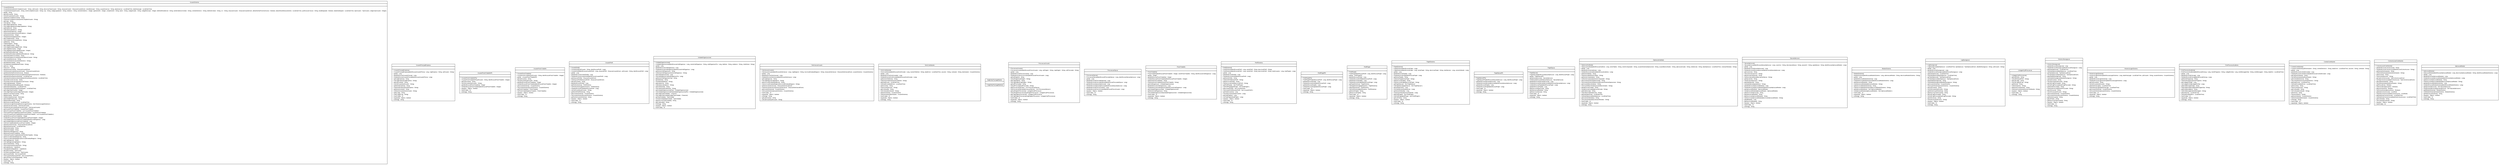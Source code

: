 #!/usr/local/bin/dot
#
# Class diagram 
# Generated by UMLGraph version R5_6 (http://www.umlgraph.org/)
#

digraph G {
	edge [fontname="arial",fontsize=10,labelfontname="arial",labelfontsize=10];
	node [fontname="arial",fontsize=10,shape=plaintext];
	nodesep=0.25;
	ranksep=0.5;
	// br.gov.to.sefaz.seg.persistence.entity.UsuarioSistema
	c7363 [label=<<table title="br.gov.to.sefaz.seg.persistence.entity.UsuarioSistema" border="0" cellborder="1" cellspacing="0" cellpadding="2" port="p" href="./UsuarioSistema.html">
		<tr><td><table border="0" cellspacing="0" cellpadding="1">
<tr><td align="center" balign="center"> UsuarioSistema </td></tr>
		</table></td></tr>
		<tr><td><table border="0" cellspacing="0" cellpadding="1">
<tr><td align="left" balign="left">  </td></tr>
		</table></td></tr>
		<tr><td><table border="0" cellspacing="0" cellpadding="1">
<tr><td align="left" balign="left"> + UsuarioSistema() </td></tr>
<tr><td align="left" balign="left"> + UsuarioSistema(nomeCompletoUsuario : String, cpfUsuario : String, descricaoTipoUsuario : String, situacaoUsuario : SituacaoUsuarioEnum, nomeMunicipio : String, usuarioInsercao : String, dataInsercao : LocalDateTime, dataHoraLogin : LocalDateTime) </td></tr>
<tr><td align="left" balign="left"> + UsuarioSistema(cpfUsuario : String, nomeCompletoUsuario : String, cep : String, codigoLogradouro : String, endereco : String, numeroEndereco : Integer, apartamento : Integer, complemento : String, bairro : String, codigoEstado : String, codigoMunicipio : Integer, telefoneResidencial : String, outroEnderecoContato : String, correioEletronico : String, telefoneCelular : String, crc : String, situacaoUsuario : SituacaoUsuarioEnum, alterarSenhaProximoAcesso : Boolean, dataUltimaAlteracaoSenha : LocalDateTime, justificacaoCriacao : String, estaBloqueado : Boolean, dataDesbloqueio : LocalDateTime, tipoUsuario : TipoUsuario, codigoTipoUsuario : Integer) </td></tr>
<tr><td align="left" balign="left"> + getId() : String </td></tr>
<tr><td align="left" balign="left"> + getCpfUsuario() : String </td></tr>
<tr><td align="left" balign="left"> + setCpfUsuario(cpfUsuario : String) </td></tr>
<tr><td align="left" balign="left"> + getNomeCompletoUsuario() : String </td></tr>
<tr><td align="left" balign="left"> + setNomeCompletoUsuario(nomeCompletoUsuario : String) </td></tr>
<tr><td align="left" balign="left"> + getCep() : String </td></tr>
<tr><td align="left" balign="left"> + setCep(cep : String) </td></tr>
<tr><td align="left" balign="left"> + getCodigoLogradouro() : String </td></tr>
<tr><td align="left" balign="left"> + setCodigoLogradouro(codigoLogradouro : String) </td></tr>
<tr><td align="left" balign="left"> + getEndereco() : String </td></tr>
<tr><td align="left" balign="left"> + setEndereco(endereco : String) </td></tr>
<tr><td align="left" balign="left"> + getNumeroEndereco() : Integer </td></tr>
<tr><td align="left" balign="left"> + setNumeroEndereco(numeroEndereco : Integer) </td></tr>
<tr><td align="left" balign="left"> + getApartamento() : Integer </td></tr>
<tr><td align="left" balign="left"> + setApartamento(apartamento : Integer) </td></tr>
<tr><td align="left" balign="left"> + getComplemento() : String </td></tr>
<tr><td align="left" balign="left"> + setComplemento(complemento : String) </td></tr>
<tr><td align="left" balign="left"> + getBairro() : String </td></tr>
<tr><td align="left" balign="left"> + setBairro(bairro : String) </td></tr>
<tr><td align="left" balign="left"> + getCodigoEstado() : String </td></tr>
<tr><td align="left" balign="left"> + setCodigoEstado(codigoEstado : String) </td></tr>
<tr><td align="left" balign="left"> + getCodigoMunicipio() : Integer </td></tr>
<tr><td align="left" balign="left"> + setCodigoMunicipio(codigoMunicipio : Integer) </td></tr>
<tr><td align="left" balign="left"> + getTelefoneResidencial() : String </td></tr>
<tr><td align="left" balign="left"> + setTelefoneResidencial(telefoneResidencial : String) </td></tr>
<tr><td align="left" balign="left"> + getOutroEnderecoContato() : String </td></tr>
<tr><td align="left" balign="left"> + setOutroEnderecoContato(outroEnderecoContato : String) </td></tr>
<tr><td align="left" balign="left"> + getCorreioEletronico() : String </td></tr>
<tr><td align="left" balign="left"> + setCorreioEletronico(correioEletronico : String) </td></tr>
<tr><td align="left" balign="left"> + getTelefoneCelular() : String </td></tr>
<tr><td align="left" balign="left"> + setTelefoneCelular(telefoneCelular : String) </td></tr>
<tr><td align="left" balign="left"> + getCrc() : String </td></tr>
<tr><td align="left" balign="left"> + setCrc(crc : String) </td></tr>
<tr><td align="left" balign="left"> + getSituacaoUsuario() : SituacaoUsuarioEnum </td></tr>
<tr><td align="left" balign="left"> + setSituacaoUsuario(situacaoUsuario : SituacaoUsuarioEnum) </td></tr>
<tr><td align="left" balign="left"> + getAlterarSenhaProximoAcesso() : Boolean </td></tr>
<tr><td align="left" balign="left"> + setAlterarSenhaProximoAcesso(alterarSenhaProximoAcesso : Boolean) </td></tr>
<tr><td align="left" balign="left"> + getDataUltimaAlteracaoSenha() : LocalDateTime </td></tr>
<tr><td align="left" balign="left"> + setDataUltimaAlteracaoSenha(dataUltimaAlteracaoSenha : LocalDateTime) </td></tr>
<tr><td align="left" balign="left"> + getJustificacaoCriacao() : String </td></tr>
<tr><td align="left" balign="left"> + setJustificacaoCriacao(justificacaoCriacao : String) </td></tr>
<tr><td align="left" balign="left"> + getEstaBloqueado() : Boolean </td></tr>
<tr><td align="left" balign="left"> + setEstaBloqueado(estaBloqueado : Boolean) </td></tr>
<tr><td align="left" balign="left"> + getDataDesbloqueio() : LocalDateTime </td></tr>
<tr><td align="left" balign="left"> + setDataDesbloqueio(dataDesbloqueio : LocalDateTime) </td></tr>
<tr><td align="left" balign="left"> + getCodigoTipoUsuario() : Integer </td></tr>
<tr><td align="left" balign="left"> + setCodigoTipoUsuario(codigoTipoUsuario : Integer) </td></tr>
<tr><td align="left" balign="left"> + getDescricaoTipoUsuario() : String </td></tr>
<tr><td align="left" balign="left"> + getMunicipio() : Municipio </td></tr>
<tr><td align="left" balign="left"> + setMunicipio(municipio : Municipio) </td></tr>
<tr><td align="left" balign="left"> + getUnidadeFederacao() : String </td></tr>
<tr><td align="left" balign="left"> + getNomeMunicipio() : String </td></tr>
<tr><td align="left" balign="left"> + getHistoricoLoginSistema() : LocalDateTime </td></tr>
<tr><td align="left" balign="left"> + setHistoricoLoginSistema(historicoLoginSistema : Set&lt;HistoricoLoginSistema&gt;) </td></tr>
<tr><td align="left" balign="left"> + getSolicitacaoUsuario() : SolicitacaoUsuario </td></tr>
<tr><td align="left" balign="left"> + setSolicitacaoUsuario(solicitacaoUsuario : SolicitacaoUsuario) </td></tr>
<tr><td align="left" balign="left"> + getUsuarioPostoTrabalho() : UsuarioPostoTrabalho </td></tr>
<tr><td align="left" balign="left"> + getListUsuarioPostoTrabalho() : List&lt;UsuarioPostoTrabalho&gt; </td></tr>
<tr><td align="left" balign="left"> + setUsuarioPostoTrabalho(usuarioPostoTrabalho : UsuarioPostoTrabalho) </td></tr>
<tr><td align="left" balign="left"> + setListUsuarioPostoTrabalho(listUsuarioPostoTrabalho : List&lt;UsuarioPostoTrabalho&gt;) </td></tr>
<tr><td align="left" balign="left"> + getIdentificacaoPostoTrabalho() : Integer </td></tr>
<tr><td align="left" balign="left"> + setIdentificacaoPostoTrabalho(identificacaoPostoTrabalho : Integer) </td></tr>
<tr><td align="left" balign="left"> + setUnidadeOrganizacionalPostoTrabalho(identificUnidOrganizac : Long) </td></tr>
<tr><td align="left" balign="left"> + getUnidadeOrganizacionalPostoTrabalho() : Long </td></tr>
<tr><td align="left" balign="left"> + setPostoTrabalho(identificacaoPostoTrabalho : Integer) </td></tr>
<tr><td align="left" balign="left"> + getStatusSolicitacao() : SituacaoSolicitacaoEnum </td></tr>
<tr><td align="left" balign="left"> + getDataSolicitacao() : LocalDateTime </td></tr>
<tr><td align="left" balign="left"> + getNomeEstado() : String </td></tr>
<tr><td align="left" balign="left"> + getNomeCidade() : String </td></tr>
<tr><td align="left" balign="left"> + getNomeUnidOrganizac() : String </td></tr>
<tr><td align="left" balign="left"> + getNomePostoDeTrabalho() : String </td></tr>
<tr><td align="left" balign="left"> + setNomePostoDeTrabalho(nomePostoDeTrabalho : String) </td></tr>
<tr><td align="left" balign="left"> + getInscricaoEstadualNegocio() : String </td></tr>
<tr><td align="left" balign="left"> + setInscricaoEstadualNegocio(inscricaoEstadualNegocio : String) </td></tr>
<tr><td align="left" balign="left"> + getCnpjNegocio() : String </td></tr>
<tr><td align="left" balign="left"> + setCnpjNegocio(cnpjNegocio : String) </td></tr>
<tr><td align="left" balign="left"> + getUsuarioPerfis() : String </td></tr>
<tr><td align="left" balign="left"> + setUsuarioPerfis(usuarioPerfis : String) </td></tr>
<tr><td align="left" balign="left"> + getLogradouro() : Logradouro </td></tr>
<tr><td align="left" balign="left"> + setLogradouro(logradouro : Logradouro) </td></tr>
<tr><td align="left" balign="left"> + getTipoUsuario() : TipoUsuario </td></tr>
<tr><td align="left" balign="left"> + setTipoUsuario(tipoUsuario : TipoUsuario) </td></tr>
<tr><td align="left" balign="left"> + getUsuarioPerfil() : Set&lt;UsuarioPerfil&gt; </td></tr>
<tr><td align="left" balign="left"> + setUsuarioPerfil(usuarioPerfil : Set&lt;UsuarioPerfil&gt;) </td></tr>
<tr><td align="left" balign="left"> + getListPerfisCommaSeparated() : String </td></tr>
<tr><td align="left" balign="left"> + equals(o : Object) : boolean </td></tr>
<tr><td align="left" balign="left"> + hashCode() : int </td></tr>
<tr><td align="left" balign="left"> + toString() : String </td></tr>
		</table></td></tr>
		</table>>, URL="./UsuarioSistema.html", fontname="arial", fontcolor="black", fontsize=10.0];
	// br.gov.to.sefaz.seg.persistence.entity.UsuarioPrincipalEmpresa
	c7364 [label=<<table title="br.gov.to.sefaz.seg.persistence.entity.UsuarioPrincipalEmpresa" border="0" cellborder="1" cellspacing="0" cellpadding="2" port="p" href="./UsuarioPrincipalEmpresa.html">
		<tr><td><table border="0" cellspacing="0" cellpadding="1">
<tr><td align="center" balign="center"> UsuarioPrincipalEmpresa </td></tr>
		</table></td></tr>
		<tr><td><table border="0" cellspacing="0" cellpadding="1">
<tr><td align="left" balign="left">  </td></tr>
		</table></td></tr>
		<tr><td><table border="0" cellspacing="0" cellpadding="1">
<tr><td align="left" balign="left"> + UsuarioPrincipalEmpresa() </td></tr>
<tr><td align="left" balign="left"> + UsuarioPrincipalEmpresa(identificacaoUsuarioPrincip : Long, cnpjEmpresa : String, cpfUsuario : String) </td></tr>
<tr><td align="left" balign="left"> + getId() : Long </td></tr>
<tr><td align="left" balign="left"> + getIdentificacaoUsuarioPrincip() : Long </td></tr>
<tr><td align="left" balign="left"> + setIdentificacaoUsuarioPrincip(identificacaoUsuarioPrincip : Long) </td></tr>
<tr><td align="left" balign="left"> + getCnpjEmpresa() : String </td></tr>
<tr><td align="left" balign="left"> + setCnpjEmpresa(cnpjEmpresa : String) </td></tr>
<tr><td align="left" balign="left"> + getCpfUsuario() : String </td></tr>
<tr><td align="left" balign="left"> + setCpfUsuario(cpfUsuario : String) </td></tr>
<tr><td align="left" balign="left"> + getNomeEmpresa() : String </td></tr>
<tr><td align="left" balign="left"> + setNomeEmpresa(nomeEmpresa : String) </td></tr>
<tr><td align="left" balign="left"> + getNomeUsuario() : String </td></tr>
<tr><td align="left" balign="left"> + setNomeUsuario(nomeUsuario : String) </td></tr>
<tr><td align="left" balign="left"> + getECnpj() : String </td></tr>
<tr><td align="left" balign="left"> + setECnpj(eCnpj : String) </td></tr>
<tr><td align="left" balign="left"> + hashCode() : int </td></tr>
<tr><td align="left" balign="left"> + equals(obj : Object) : boolean </td></tr>
<tr><td align="left" balign="left"> + toString() : String </td></tr>
		</table></td></tr>
		</table>>, URL="./UsuarioPrincipalEmpresa.html", fontname="arial", fontcolor="black", fontsize=10.0];
	// br.gov.to.sefaz.seg.persistence.entity.UsuarioPostoTrabalhoPK
	c7365 [label=<<table title="br.gov.to.sefaz.seg.persistence.entity.UsuarioPostoTrabalhoPK" border="0" cellborder="1" cellspacing="0" cellpadding="2" port="p" href="./UsuarioPostoTrabalhoPK.html">
		<tr><td><table border="0" cellspacing="0" cellpadding="1">
<tr><td align="center" balign="center"> UsuarioPostoTrabalhoPK </td></tr>
		</table></td></tr>
		<tr><td><table border="0" cellspacing="0" cellpadding="1">
<tr><td align="left" balign="left">  </td></tr>
		</table></td></tr>
		<tr><td><table border="0" cellspacing="0" cellpadding="1">
<tr><td align="left" balign="left"> + UsuarioPostoTrabalhoPK() </td></tr>
<tr><td align="left" balign="left"> + UsuarioPostoTrabalhoPK(cpfUsuario : String, identificacaoPostoTrabalho : Integer) </td></tr>
<tr><td align="left" balign="left"> + getCpfUsuario() : String </td></tr>
<tr><td align="left" balign="left"> + setCpfUsuario(cpfUsuario : String) </td></tr>
<tr><td align="left" balign="left"> + getIdentificacaoPostoTrabalho() : Integer </td></tr>
<tr><td align="left" balign="left"> + setIdentificacaoPostoTrabalho(identificacaoPostoTrabalho : Integer) </td></tr>
<tr><td align="left" balign="left"> + equals(o : Object) : boolean </td></tr>
<tr><td align="left" balign="left"> + hashCode() : int </td></tr>
<tr><td align="left" balign="left"> + toString() : String </td></tr>
		</table></td></tr>
		</table>>, URL="./UsuarioPostoTrabalhoPK.html", fontname="arial", fontcolor="black", fontsize=10.0];
	// br.gov.to.sefaz.seg.persistence.entity.UsuarioPostoTrabalho
	c7366 [label=<<table title="br.gov.to.sefaz.seg.persistence.entity.UsuarioPostoTrabalho" border="0" cellborder="1" cellspacing="0" cellpadding="2" port="p" href="./UsuarioPostoTrabalho.html">
		<tr><td><table border="0" cellspacing="0" cellpadding="1">
<tr><td align="center" balign="center"> UsuarioPostoTrabalho </td></tr>
		</table></td></tr>
		<tr><td><table border="0" cellspacing="0" cellpadding="1">
<tr><td align="left" balign="left">  </td></tr>
		</table></td></tr>
		<tr><td><table border="0" cellspacing="0" cellpadding="1">
<tr><td align="left" balign="left"> + UsuarioPostoTrabalho() </td></tr>
<tr><td align="left" balign="left"> + UsuarioPostoTrabalho(cpfUsuario : String, identificacaoPostoTrabalho : Integer) </td></tr>
<tr><td align="left" balign="left"> + getId() : UsuarioPostoTrabalhoPK </td></tr>
<tr><td align="left" balign="left"> + getCpfUsuario() : String </td></tr>
<tr><td align="left" balign="left"> + setCpfUsuario(cpfUsuario : String) </td></tr>
<tr><td align="left" balign="left"> + getIdentificacaoPostoTrabalho() : Integer </td></tr>
<tr><td align="left" balign="left"> + setIdentificacaoPostoTrabalho(identificacaoPostoTrabalho : Integer) </td></tr>
<tr><td align="left" balign="left"> + getUsuarioSistema() : UsuarioSistema </td></tr>
<tr><td align="left" balign="left"> + setUsuarioSistema(usuarioSistema : UsuarioSistema) </td></tr>
<tr><td align="left" balign="left"> + getPostoTrabalho() : PostoTrabalho </td></tr>
<tr><td align="left" balign="left"> + setPostoTrabalho(postoTrabalho : PostoTrabalho) </td></tr>
<tr><td align="left" balign="left"> + equals(o : Object) : boolean </td></tr>
<tr><td align="left" balign="left"> + hashCode() : int </td></tr>
<tr><td align="left" balign="left"> + toString() : String </td></tr>
		</table></td></tr>
		</table>>, URL="./UsuarioPostoTrabalho.html", fontname="arial", fontcolor="black", fontsize=10.0];
	// br.gov.to.sefaz.seg.persistence.entity.UsuarioPerfil
	c7367 [label=<<table title="br.gov.to.sefaz.seg.persistence.entity.UsuarioPerfil" border="0" cellborder="1" cellspacing="0" cellpadding="2" port="p" href="./UsuarioPerfil.html">
		<tr><td><table border="0" cellspacing="0" cellpadding="1">
<tr><td align="center" balign="center"> UsuarioPerfil </td></tr>
		</table></td></tr>
		<tr><td><table border="0" cellspacing="0" cellpadding="1">
<tr><td align="left" balign="left">  </td></tr>
		</table></td></tr>
		<tr><td><table border="0" cellspacing="0" cellpadding="1">
<tr><td align="left" balign="left"> + UsuarioPerfil() </td></tr>
<tr><td align="left" balign="left"> + UsuarioPerfil(cpfUsuario : String, identificacaoPerfil : Long) </td></tr>
<tr><td align="left" balign="left"> + UsuarioPerfil(identificacaoUsuarioPerfil : Long, situacaoPerfil : SituacaoUsuarioEnum, cpfUsuario : String, identificacaoPerfil : Long) </td></tr>
<tr><td align="left" balign="left"> + getId() : Long </td></tr>
<tr><td align="left" balign="left"> + getIdentificacaoUsuarioPerfil() : Long </td></tr>
<tr><td align="left" balign="left"> + setIdentificacaoUsuarioPerfil(identificacaoUsuarioPerfil : Long) </td></tr>
<tr><td align="left" balign="left"> + getSituacaoPerfil() : SituacaoUsuarioEnum </td></tr>
<tr><td align="left" balign="left"> + setSituacaoPerfil(situacaoPerfil : SituacaoUsuarioEnum) </td></tr>
<tr><td align="left" balign="left"> + getCpfUsuario() : String </td></tr>
<tr><td align="left" balign="left"> + getIdentificacaoPerfil() : Long </td></tr>
<tr><td align="left" balign="left"> + getPerfisSistema() : PerfilSistema </td></tr>
<tr><td align="left" balign="left"> + setPerfisSistema(perfisSistema : PerfilSistema) </td></tr>
<tr><td align="left" balign="left"> + setIdentificacaoPerfil(identificacaoPerfil : Long) </td></tr>
<tr><td align="left" balign="left"> + setCpfUsuario(cpfUsuario : String) </td></tr>
<tr><td align="left" balign="left"> + getNomePerfilSistema() : String </td></tr>
<tr><td align="left" balign="left"> + getUsuarioSistema() : UsuarioSistema </td></tr>
<tr><td align="left" balign="left"> + setUsuarioSistema(usuarioSistema : UsuarioSistema) </td></tr>
<tr><td align="left" balign="left"> + getNomeUsuarioSistema() : String </td></tr>
<tr><td align="left" balign="left"> + equals(o : Object) : boolean </td></tr>
<tr><td align="left" balign="left"> + hashCode() : int </td></tr>
<tr><td align="left" balign="left"> + toString() : String </td></tr>
		</table></td></tr>
		</table>>, URL="./UsuarioPerfil.html", fontname="arial", fontcolor="black", fontsize=10.0];
	// br.gov.to.sefaz.seg.persistence.entity.UnidadeOrganizacional
	c7368 [label=<<table title="br.gov.to.sefaz.seg.persistence.entity.UnidadeOrganizacional" border="0" cellborder="1" cellspacing="0" cellpadding="2" port="p" href="./UnidadeOrganizacional.html">
		<tr><td><table border="0" cellspacing="0" cellpadding="1">
<tr><td align="center" balign="center"> UnidadeOrganizacional </td></tr>
		</table></td></tr>
		<tr><td><table border="0" cellspacing="0" cellpadding="1">
<tr><td align="left" balign="left">  </td></tr>
		</table></td></tr>
		<tr><td><table border="0" cellspacing="0" cellpadding="1">
<tr><td align="left" balign="left"> + UnidadeOrganizacional() </td></tr>
<tr><td align="left" balign="left"> + UnidadeOrganizacional(identificacaoUnidOrganizac : Long, nomeUnidOrganizac : String, unidOrganizacPai : Long, telefone : String, endereco : String, chefeGeral : String) </td></tr>
<tr><td align="left" balign="left"> + getId() : Long </td></tr>
<tr><td align="left" balign="left"> + getIdentificacaoUnidOrganizac() : Long </td></tr>
<tr><td align="left" balign="left"> + setIdentificacaoUnidOrganizac(identificacaoUnidOrganizac : Long) </td></tr>
<tr><td align="left" balign="left"> + getNomeUnidOrganizac() : String </td></tr>
<tr><td align="left" balign="left"> + setNomeUnidOrganizac(nomeUnidOrganizac : String) </td></tr>
<tr><td align="left" balign="left"> + getUnidOrganizacPai() : Long </td></tr>
<tr><td align="left" balign="left"> + setUnidOrganizacPai(unidOrganizacPai : Long) </td></tr>
<tr><td align="left" balign="left"> + getNomeUnidOrganizacPai() : String </td></tr>
<tr><td align="left" balign="left"> + getTelefone() : String </td></tr>
<tr><td align="left" balign="left"> + setTelefone(telefone : String) </td></tr>
<tr><td align="left" balign="left"> + getEndereco() : String </td></tr>
<tr><td align="left" balign="left"> + setEndereco(endereco : String) </td></tr>
<tr><td align="left" balign="left"> + getChefeGeral() : String </td></tr>
<tr><td align="left" balign="left"> + setChefeGeral(chefeGeral : String) </td></tr>
<tr><td align="left" balign="left"> + getUnidadeOrganizacionalPai() : UnidadeOrganizacional </td></tr>
<tr><td align="left" balign="left"> + setUnidadeOrganizacionalPai(unidadeOrganizacionalPai : UnidadeOrganizacional) </td></tr>
<tr><td align="left" balign="left"> + getCodigoTipoUnidade() : Character </td></tr>
<tr><td align="left" balign="left"> + setCodigoTipoUnidade(codigoTipoUnidade : Character) </td></tr>
<tr><td align="left" balign="left"> + getTipoUnidade() : TipoUnidade </td></tr>
<tr><td align="left" balign="left"> + setTipoUnidade(tipoUnidade : TipoUnidade) </td></tr>
<tr><td align="left" balign="left"> + getDescricaoTipoUnidade() : String </td></tr>
<tr><td align="left" balign="left"> + getCodeLabel() : String </td></tr>
<tr><td align="left" balign="left"> + toString() : String </td></tr>
<tr><td align="left" balign="left"> + equals(o : Object) : boolean </td></tr>
<tr><td align="left" balign="left"> + hashCode() : int </td></tr>
		</table></td></tr>
		</table>>, URL="./UnidadeOrganizacional.html", fontname="arial", fontcolor="black", fontsize=10.0];
	// br.gov.to.sefaz.seg.persistence.entity.SolicitacaoUsuario
	c7369 [label=<<table title="br.gov.to.sefaz.seg.persistence.entity.SolicitacaoUsuario" border="0" cellborder="1" cellspacing="0" cellpadding="2" port="p" href="./SolicitacaoUsuario.html">
		<tr><td><table border="0" cellspacing="0" cellpadding="1">
<tr><td align="center" balign="center"> SolicitacaoUsuario </td></tr>
		</table></td></tr>
		<tr><td><table border="0" cellspacing="0" cellpadding="1">
<tr><td align="left" balign="left">  </td></tr>
		</table></td></tr>
		<tr><td><table border="0" cellspacing="0" cellpadding="1">
<tr><td align="left" balign="left"> + SolicitacaoUsuario() </td></tr>
<tr><td align="left" balign="left"> + SolicitacaoUsuario(identificacaoSolicitacao : Long, cnpjNegocio : String, inscricaoEstadualNegocio : String, situacaoSolicitacao : SituacaoSolicitacaoEnum, usuarioSistema : UsuarioSistema) </td></tr>
<tr><td align="left" balign="left"> + getId() : Long </td></tr>
<tr><td align="left" balign="left"> + getIdentificacaoSolicitacao() : Long </td></tr>
<tr><td align="left" balign="left"> + setIdentificacaoSolicitacao(identificacaoSolicitacao : Long) </td></tr>
<tr><td align="left" balign="left"> + getCnpjNegocio() : String </td></tr>
<tr><td align="left" balign="left"> + setCnpjNegocio(cnpjNegocio : String) </td></tr>
<tr><td align="left" balign="left"> + getInscricaoEstadualNegocio() : String </td></tr>
<tr><td align="left" balign="left"> + setInscricaoEstadualNegocio(inscricaoEstadualNegocio : String) </td></tr>
<tr><td align="left" balign="left"> + getSituacaoSolicitacao() : SituacaoSolicitacaoEnum </td></tr>
<tr><td align="left" balign="left"> + setSituacaoSolicitacao(situacaoSolicitacao : SituacaoSolicitacaoEnum) </td></tr>
<tr><td align="left" balign="left"> + getUsuarioSistema() : UsuarioSistema </td></tr>
<tr><td align="left" balign="left"> + setUsuarioSistema(usuarioSistema : UsuarioSistema) </td></tr>
<tr><td align="left" balign="left"> + hashCode() : int </td></tr>
<tr><td align="left" balign="left"> + equals(obj : Object) : boolean </td></tr>
<tr><td align="left" balign="left"> + toString() : String </td></tr>
<tr><td align="left" balign="left"> + getCpfUsuario() : String </td></tr>
<tr><td align="left" balign="left"> + setCpfUsuario(cpfUsuario : String) </td></tr>
		</table></td></tr>
		</table>>, URL="./SolicitacaoUsuario.html", fontname="arial", fontcolor="black", fontsize=10.0];
	// br.gov.to.sefaz.seg.persistence.entity.SmsContribuinte
	c7370 [label=<<table title="br.gov.to.sefaz.seg.persistence.entity.SmsContribuinte" border="0" cellborder="1" cellspacing="0" cellpadding="2" port="p" href="./SmsContribuinte.html">
		<tr><td><table border="0" cellspacing="0" cellpadding="1">
<tr><td align="center" balign="center"> SmsContribuinte </td></tr>
		</table></td></tr>
		<tr><td><table border="0" cellspacing="0" cellpadding="1">
<tr><td align="left" balign="left">  </td></tr>
		</table></td></tr>
		<tr><td><table border="0" cellspacing="0" cellpadding="1">
<tr><td align="left" balign="left"> + SmsContribuinte() </td></tr>
<tr><td align="left" balign="left"> + SmsContribuinte(identificacaoSmsEnviado : Long, numeroTelefone : String, dataEnvio : LocalDateTime, assunto : String, conteudo : String, destinatario : UsuarioSistema) </td></tr>
<tr><td align="left" balign="left"> + getId() : Long </td></tr>
<tr><td align="left" balign="left"> + getIdentificacaoSmsEnviado() : Long </td></tr>
<tr><td align="left" balign="left"> + setIdentificacaoSmsEnviado(identificacaoSmsEnviado : Long) </td></tr>
<tr><td align="left" balign="left"> + getNumeroTelefone() : String </td></tr>
<tr><td align="left" balign="left"> + setNumeroTelefone(numeroTelefone : String) </td></tr>
<tr><td align="left" balign="left"> + getDataEnvio() : LocalDateTime </td></tr>
<tr><td align="left" balign="left"> + setDataEnvio(dataEnvio : LocalDateTime) </td></tr>
<tr><td align="left" balign="left"> + getAssunto() : String </td></tr>
<tr><td align="left" balign="left"> + setAssunto(assunto : String) </td></tr>
<tr><td align="left" balign="left"> + getConteudo() : String </td></tr>
<tr><td align="left" balign="left"> + setConteudo(conteudo : String) </td></tr>
<tr><td align="left" balign="left"> + getDestinatario() : UsuarioSistema </td></tr>
<tr><td align="left" balign="left"> + setDestinatario(destinatario : UsuarioSistema) </td></tr>
<tr><td align="left" balign="left"> + hashCode() : int </td></tr>
<tr><td align="left" balign="left"> + equals(obj : Object) : boolean </td></tr>
<tr><td align="left" balign="left"> + toString() : String </td></tr>
		</table></td></tr>
		</table>>, URL="./SmsContribuinte.html", fontname="arial", fontcolor="black", fontsize=10.0];
	// br.gov.to.sefaz.seg.persistence.entity.SegEntityPackageMarker
	c7371 [label=<<table title="br.gov.to.sefaz.seg.persistence.entity.SegEntityPackageMarker" border="0" cellborder="1" cellspacing="0" cellpadding="2" port="p" href="./SegEntityPackageMarker.html">
		<tr><td><table border="0" cellspacing="0" cellpadding="1">
<tr><td align="center" balign="center"> SegEntityPackageMarker </td></tr>
		</table></td></tr>
		<tr><td><table border="0" cellspacing="0" cellpadding="1">
<tr><td align="left" balign="left">  </td></tr>
		</table></td></tr>
		<tr><td><table border="0" cellspacing="0" cellpadding="1">
<tr><td align="left" balign="left"> + SegEntityPackageMarker() </td></tr>
		</table></td></tr>
		</table>>, URL="./SegEntityPackageMarker.html", fontname="arial", fontcolor="black", fontsize=10.0];
	// br.gov.to.sefaz.seg.persistence.entity.ProcuracaoUsuario
	c7372 [label=<<table title="br.gov.to.sefaz.seg.persistence.entity.ProcuracaoUsuario" border="0" cellborder="1" cellspacing="0" cellpadding="2" port="p" href="./ProcuracaoUsuario.html">
		<tr><td><table border="0" cellspacing="0" cellpadding="1">
<tr><td align="center" balign="center"> ProcuracaoUsuario </td></tr>
		</table></td></tr>
		<tr><td><table border="0" cellspacing="0" cellpadding="1">
<tr><td align="left" balign="left">  </td></tr>
		</table></td></tr>
		<tr><td><table border="0" cellspacing="0" cellpadding="1">
<tr><td align="left" balign="left"> + ProcuracaoUsuario() </td></tr>
<tr><td align="left" balign="left"> + ProcuracaoUsuario(identificacaoProcurUsuario : Long, cpfOrigem : String, cnpjOrigem : String, cpfProcurado : String) </td></tr>
<tr><td align="left" balign="left"> + getId() : Long </td></tr>
<tr><td align="left" balign="left"> + getIdentificacaoProcurUsuario() : Long </td></tr>
<tr><td align="left" balign="left"> + setIdentificacaoProcurUsuario(identificacaoProcurUsuario : Long) </td></tr>
<tr><td align="left" balign="left"> + getCpfOrigem() : String </td></tr>
<tr><td align="left" balign="left"> + setCpfOrigem(cpfOrigem : String) </td></tr>
<tr><td align="left" balign="left"> + getCnpjOrigem() : String </td></tr>
<tr><td align="left" balign="left"> + setCnpjOrigem(cnpjOrigem : String) </td></tr>
<tr><td align="left" balign="left"> + getCpfProcurado() : String </td></tr>
<tr><td align="left" balign="left"> + setCpfProcurado(cpfProcurado : String) </td></tr>
<tr><td align="left" balign="left"> + getProcuracaoOpcoes() : List&lt;ProcuracaoOpcao&gt; </td></tr>
<tr><td align="left" balign="left"> + setProcuracaoOpcoes(procuracaoOpcoes : List&lt;ProcuracaoOpcao&gt;) </td></tr>
<tr><td align="left" balign="left"> + getCpfOrigemProcuracao() : ListagemCpfProcuracao </td></tr>
<tr><td align="left" balign="left"> + setCpfOrigemProcuracao(cpfOrigemProcuracao : ListagemCpfProcuracao) </td></tr>
<tr><td align="left" balign="left"> + getCnpjOrigemProcuracao() : ListagemCpfProcuracao </td></tr>
<tr><td align="left" balign="left"> + setCnpjOrigemProcuracao(cnpjOrigemProcuracao : ListagemCpfProcuracao) </td></tr>
<tr><td align="left" balign="left"> + hashCode() : int </td></tr>
<tr><td align="left" balign="left"> + equals(obj : Object) : boolean </td></tr>
<tr><td align="left" balign="left"> + toString() : String </td></tr>
		</table></td></tr>
		</table>>, URL="./ProcuracaoUsuario.html", fontname="arial", fontcolor="black", fontsize=10.0];
	// br.gov.to.sefaz.seg.persistence.entity.ProcuracaoOpcao
	c7373 [label=<<table title="br.gov.to.sefaz.seg.persistence.entity.ProcuracaoOpcao" border="0" cellborder="1" cellspacing="0" cellpadding="2" port="p" href="./ProcuracaoOpcao.html">
		<tr><td><table border="0" cellspacing="0" cellpadding="1">
<tr><td align="center" balign="center"> ProcuracaoOpcao </td></tr>
		</table></td></tr>
		<tr><td><table border="0" cellspacing="0" cellpadding="1">
<tr><td align="left" balign="left">  </td></tr>
		</table></td></tr>
		<tr><td><table border="0" cellspacing="0" cellpadding="1">
<tr><td align="left" balign="left"> + ProcuracaoOpcao() </td></tr>
<tr><td align="left" balign="left"> + ProcuracaoOpcao(identificacaoProcuradoOpcao : Long, identificacaoOpcaoAplicacao : Long) </td></tr>
<tr><td align="left" balign="left"> + getId() : Long </td></tr>
<tr><td align="left" balign="left"> + getIdentificacaoProcuradoOpcao() : Long </td></tr>
<tr><td align="left" balign="left"> + setIdentificacaoProcuradoOpcao(identificacaoProcuradoOpcao : Long) </td></tr>
<tr><td align="left" balign="left"> + getIdentificacaoOpcaoAplicacao() : Long </td></tr>
<tr><td align="left" balign="left"> + setIdentificacaoOpcaoAplicacao(identificacaoOpcaoAplicacao : Long) </td></tr>
<tr><td align="left" balign="left"> + getIdentificacaoProcurUsuario() : Long </td></tr>
<tr><td align="left" balign="left"> + setIdentificacaoProcurUsuario(identificacaoProcurUsuario : Long) </td></tr>
<tr><td align="left" balign="left"> + equals(o : Object) : boolean </td></tr>
<tr><td align="left" balign="left"> + hashCode() : int </td></tr>
<tr><td align="left" balign="left"> + toString() : String </td></tr>
		</table></td></tr>
		</table>>, URL="./ProcuracaoOpcao.html", fontname="arial", fontcolor="black", fontsize=10.0];
	// br.gov.to.sefaz.seg.persistence.entity.PostoTrabalho
	c7374 [label=<<table title="br.gov.to.sefaz.seg.persistence.entity.PostoTrabalho" border="0" cellborder="1" cellspacing="0" cellpadding="2" port="p" href="./PostoTrabalho.html">
		<tr><td><table border="0" cellspacing="0" cellpadding="1">
<tr><td align="center" balign="center"> PostoTrabalho </td></tr>
		</table></td></tr>
		<tr><td><table border="0" cellspacing="0" cellpadding="1">
<tr><td align="left" balign="left">  </td></tr>
		</table></td></tr>
		<tr><td><table border="0" cellspacing="0" cellpadding="1">
<tr><td align="left" balign="left"> + PostoTrabalho() </td></tr>
<tr><td align="left" balign="left"> + PostoTrabalho(identificacaoPostoTrabalho : Integer, nomePostoTrabalho : String, identificacaoUnidOrganizac : Long) </td></tr>
<tr><td align="left" balign="left"> + getId() : Integer </td></tr>
<tr><td align="left" balign="left"> + getIdentificacaoPostoTrabalho() : Integer </td></tr>
<tr><td align="left" balign="left"> + setIdentificacaoPostoTrabalho(identificacaoPostoTrabalho : Integer) </td></tr>
<tr><td align="left" balign="left"> + getNomePostoTrabalho() : String </td></tr>
<tr><td align="left" balign="left"> + setNomePostoTrabalho(nomePostoTrabalho : String) </td></tr>
<tr><td align="left" balign="left"> + getUnidOrganizac() : UnidadeOrganizacional </td></tr>
<tr><td align="left" balign="left"> + getIdentificacaoUnidOrganizac() : Long </td></tr>
<tr><td align="left" balign="left"> + setIdentificacaoUnidOrganizac(identificacaoUnidOrganizac : Long) </td></tr>
<tr><td align="left" balign="left"> + getUnidadeOrganizacional() : UnidadeOrganizacional </td></tr>
<tr><td align="left" balign="left"> + getNomeUnidOrganizac() : String </td></tr>
<tr><td align="left" balign="left"> + setUnidadeOrganizacional(unidadeOrganizacional : UnidadeOrganizacional) </td></tr>
<tr><td align="left" balign="left"> + hashCode() : int </td></tr>
<tr><td align="left" balign="left"> + equals(obj : Object) : boolean </td></tr>
<tr><td align="left" balign="left"> + toString() : String </td></tr>
		</table></td></tr>
		</table>>, URL="./PostoTrabalho.html", fontname="arial", fontcolor="black", fontsize=10.0];
	// br.gov.to.sefaz.seg.persistence.entity.PerfilSistema
	c7375 [label=<<table title="br.gov.to.sefaz.seg.persistence.entity.PerfilSistema" border="0" cellborder="1" cellspacing="0" cellpadding="2" port="p" href="./PerfilSistema.html">
		<tr><td><table border="0" cellspacing="0" cellpadding="1">
<tr><td align="center" balign="center"> PerfilSistema </td></tr>
		</table></td></tr>
		<tr><td><table border="0" cellspacing="0" cellpadding="1">
<tr><td align="left" balign="left">  </td></tr>
		</table></td></tr>
		<tr><td><table border="0" cellspacing="0" cellpadding="1">
<tr><td align="left" balign="left"> + PerfilSistema() </td></tr>
<tr><td align="left" balign="left"> + PerfilSistema(identificacaoPerfil : Long, nomePerfil : String, descricaoPerfil : String) </td></tr>
<tr><td align="left" balign="left"> + PerfilSistema(identificacaoPerfil : Long, nomePerfil : String, descricaoPerfil : String, totalUsuarios : Long, totalPapeis : Long) </td></tr>
<tr><td align="left" balign="left"> + getId() : Long </td></tr>
<tr><td align="left" balign="left"> + getIdentificacaoPerfil() : Long </td></tr>
<tr><td align="left" balign="left"> + setIdentificacaoPerfil(identificacaoPerfil : Long) </td></tr>
<tr><td align="left" balign="left"> + getNomePerfil() : String </td></tr>
<tr><td align="left" balign="left"> + setNomePerfil(nomePerfil : String) </td></tr>
<tr><td align="left" balign="left"> + getDescricaoPerfil() : String </td></tr>
<tr><td align="left" balign="left"> + setDescricaoPerfil(descricaoPerfil : String) </td></tr>
<tr><td align="left" balign="left"> + getPerfilPapel() : Set&lt;PerfilPapel&gt; </td></tr>
<tr><td align="left" balign="left"> + setPerfilPapel(perfilPapel : Set&lt;PerfilPapel&gt;) </td></tr>
<tr><td align="left" balign="left"> + getUsuarioPerfil() : Set&lt;UsuarioPerfil&gt; </td></tr>
<tr><td align="left" balign="left"> + setUsuarioPerfil(usuarioPerfil : Set&lt;UsuarioPerfil&gt;) </td></tr>
<tr><td align="left" balign="left"> + getTotalUsuarios() : Long </td></tr>
<tr><td align="left" balign="left"> + setTotalUsuarios(totalUsuarios : Long) </td></tr>
<tr><td align="left" balign="left"> + getTotalPapeis() : Long </td></tr>
<tr><td align="left" balign="left"> + setTotalPapeis(totalPapeis : Long) </td></tr>
<tr><td align="left" balign="left"> + equals(o : Object) : boolean </td></tr>
<tr><td align="left" balign="left"> + hashCode() : int </td></tr>
<tr><td align="left" balign="left"> + toString() : String </td></tr>
		</table></td></tr>
		</table>>, URL="./PerfilSistema.html", fontname="arial", fontcolor="black", fontsize=10.0];
	// br.gov.to.sefaz.seg.persistence.entity.PerfilPapelPK
	c7376 [label=<<table title="br.gov.to.sefaz.seg.persistence.entity.PerfilPapelPK" border="0" cellborder="1" cellspacing="0" cellpadding="2" port="p" href="./PerfilPapelPK.html">
		<tr><td><table border="0" cellspacing="0" cellpadding="1">
<tr><td align="center" balign="center"> PerfilPapelPK </td></tr>
		</table></td></tr>
		<tr><td><table border="0" cellspacing="0" cellpadding="1">
<tr><td align="left" balign="left">  </td></tr>
		</table></td></tr>
		<tr><td><table border="0" cellspacing="0" cellpadding="1">
<tr><td align="left" balign="left"> + PerfilPapelPK() </td></tr>
<tr><td align="left" balign="left"> + PerfilPapelPK(identificacaoPerfil : Long, identificacaoPapel : Long) </td></tr>
<tr><td align="left" balign="left"> + getIdentificacaoPerfil() : Long </td></tr>
<tr><td align="left" balign="left"> + setIdentificacaoPerfil(identificacaoPerfil : Long) </td></tr>
<tr><td align="left" balign="left"> + getIdentificacaoPapel() : Long </td></tr>
<tr><td align="left" balign="left"> + setIdentificacaoPapel(identificacaoPapel : Long) </td></tr>
<tr><td align="left" balign="left"> + hashCode() : int </td></tr>
<tr><td align="left" balign="left"> + equals(obj : Object) : boolean </td></tr>
<tr><td align="left" balign="left"> + toString() : String </td></tr>
		</table></td></tr>
		</table>>, URL="./PerfilPapelPK.html", fontname="arial", fontcolor="black", fontsize=10.0];
	// br.gov.to.sefaz.seg.persistence.entity.PerfilPapel
	c7377 [label=<<table title="br.gov.to.sefaz.seg.persistence.entity.PerfilPapel" border="0" cellborder="1" cellspacing="0" cellpadding="2" port="p" href="./PerfilPapel.html">
		<tr><td><table border="0" cellspacing="0" cellpadding="1">
<tr><td align="center" balign="center"> PerfilPapel </td></tr>
		</table></td></tr>
		<tr><td><table border="0" cellspacing="0" cellpadding="1">
<tr><td align="left" balign="left">  </td></tr>
		</table></td></tr>
		<tr><td><table border="0" cellspacing="0" cellpadding="1">
<tr><td align="left" balign="left"> + PerfilPapel() </td></tr>
<tr><td align="left" balign="left"> + PerfilPapel(identificacaoPerfil : Long, identificacaoPapel : Long) </td></tr>
<tr><td align="left" balign="left"> + getId() : PerfilPapelPK </td></tr>
<tr><td align="left" balign="left"> + getIdentificacaoPerfil() : Long </td></tr>
<tr><td align="left" balign="left"> + setIdentificacaoPerfil(identificacaoPerfil : Long) </td></tr>
<tr><td align="left" balign="left"> + getIdentificacaoPapel() : Long </td></tr>
<tr><td align="left" balign="left"> + setIdentificacaoPapel(identificacaoPapel : Long) </td></tr>
<tr><td align="left" balign="left"> + getPapelSistema() : PapelSistema </td></tr>
<tr><td align="left" balign="left"> + setPapelSistema(papelSistema : PapelSistema) </td></tr>
<tr><td align="left" balign="left"> + getPerfilSistema() : PerfilSistema </td></tr>
<tr><td align="left" balign="left"> + setPerfilSistema(perfilSistema : PerfilSistema) </td></tr>
<tr><td align="left" balign="left"> + getNomePapel() : String </td></tr>
<tr><td align="left" balign="left"> + getDescricaoPapel() : String </td></tr>
<tr><td align="left" balign="left"> + hashCode() : int </td></tr>
<tr><td align="left" balign="left"> + equals(obj : Object) : boolean </td></tr>
<tr><td align="left" balign="left"> + toString() : String </td></tr>
		</table></td></tr>
		</table>>, URL="./PerfilPapel.html", fontname="arial", fontcolor="black", fontsize=10.0];
	// br.gov.to.sefaz.seg.persistence.entity.PapelSistema
	c7378 [label=<<table title="br.gov.to.sefaz.seg.persistence.entity.PapelSistema" border="0" cellborder="1" cellspacing="0" cellpadding="2" port="p" href="./PapelSistema.html">
		<tr><td><table border="0" cellspacing="0" cellpadding="1">
<tr><td align="center" balign="center"> PapelSistema </td></tr>
		</table></td></tr>
		<tr><td><table border="0" cellspacing="0" cellpadding="1">
<tr><td align="left" balign="left">  </td></tr>
		</table></td></tr>
		<tr><td><table border="0" cellspacing="0" cellpadding="1">
<tr><td align="left" balign="left"> + PapelSistema() </td></tr>
<tr><td align="left" balign="left"> + PapelSistema(identificacaoPapel : Long) </td></tr>
<tr><td align="left" balign="left"> + PapelSistema(identificacaoPapel : Long, nomePapel : String, descricaoPapel : String, totalOpcoes : Long, vezesAtribuido : Long) </td></tr>
<tr><td align="left" balign="left"> + getId() : Long </td></tr>
<tr><td align="left" balign="left"> + getIdentificacaoPapel() : Long </td></tr>
<tr><td align="left" balign="left"> + setIdentificacaoPapel(identificacaoPapel : Long) </td></tr>
<tr><td align="left" balign="left"> + getNomePapel() : String </td></tr>
<tr><td align="left" balign="left"> + setNomePapel(nomePapel : String) </td></tr>
<tr><td align="left" balign="left"> + getDescricaoPapel() : String </td></tr>
<tr><td align="left" balign="left"> + setDescricaoPapel(descricaoPapel : String) </td></tr>
<tr><td align="left" balign="left"> + getPapelOpcao() : Set&lt;PapelOpcao&gt; </td></tr>
<tr><td align="left" balign="left"> + setPapelOpcao(papelOpcao : Set&lt;PapelOpcao&gt;) </td></tr>
<tr><td align="left" balign="left"> + getTotalOpcoes() : Long </td></tr>
<tr><td align="left" balign="left"> + setTotalOpcoes(totalOpcoes : Long) </td></tr>
<tr><td align="left" balign="left"> + getVezesAtribuido() : Long </td></tr>
<tr><td align="left" balign="left"> + setVezesAtribuido(vezesAtribuido : Long) </td></tr>
<tr><td align="left" balign="left"> + getPerfilPapel() : Set&lt;PerfilPapel&gt; </td></tr>
<tr><td align="left" balign="left"> + setPerfilPapel(perfilPapel : Set&lt;PerfilPapel&gt;) </td></tr>
<tr><td align="left" balign="left"> + getListPerfis() : String </td></tr>
<tr><td align="left" balign="left"> + equals(o : Object) : boolean </td></tr>
<tr><td align="left" balign="left"> + hashCode() : int </td></tr>
<tr><td align="left" balign="left"> + toString() : String </td></tr>
		</table></td></tr>
		</table>>, URL="./PapelSistema.html", fontname="arial", fontcolor="black", fontsize=10.0];
	// br.gov.to.sefaz.seg.persistence.entity.PapelOpcaoPK
	c7379 [label=<<table title="br.gov.to.sefaz.seg.persistence.entity.PapelOpcaoPK" border="0" cellborder="1" cellspacing="0" cellpadding="2" port="p" href="./PapelOpcaoPK.html">
		<tr><td><table border="0" cellspacing="0" cellpadding="1">
<tr><td align="center" balign="center"> PapelOpcaoPK </td></tr>
		</table></td></tr>
		<tr><td><table border="0" cellspacing="0" cellpadding="1">
<tr><td align="left" balign="left">  </td></tr>
		</table></td></tr>
		<tr><td><table border="0" cellspacing="0" cellpadding="1">
<tr><td align="left" balign="left"> + PapelOpcaoPK() </td></tr>
<tr><td align="left" balign="left"> + PapelOpcaoPK(identificacaoOpcaoAplicacao : Long, identificacaoPapel : Long) </td></tr>
<tr><td align="left" balign="left"> + getIdentificacaoOpcaoAplicacao() : Long </td></tr>
<tr><td align="left" balign="left"> + setIdentificacaoOpcaoAplicacao(identificacaoOpcaoAplicacao : Long) </td></tr>
<tr><td align="left" balign="left"> + getIdentificacaoPapel() : Long </td></tr>
<tr><td align="left" balign="left"> + setIdentificacaoPapel(identificacaoPapel : Long) </td></tr>
<tr><td align="left" balign="left"> + hashCode() : int </td></tr>
<tr><td align="left" balign="left"> + equals(obj : Object) : boolean </td></tr>
<tr><td align="left" balign="left"> + toString() : String </td></tr>
		</table></td></tr>
		</table>>, URL="./PapelOpcaoPK.html", fontname="arial", fontcolor="black", fontsize=10.0];
	// br.gov.to.sefaz.seg.persistence.entity.PapelOpcao
	c7380 [label=<<table title="br.gov.to.sefaz.seg.persistence.entity.PapelOpcao" border="0" cellborder="1" cellspacing="0" cellpadding="2" port="p" href="./PapelOpcao.html">
		<tr><td><table border="0" cellspacing="0" cellpadding="1">
<tr><td align="center" balign="center"> PapelOpcao </td></tr>
		</table></td></tr>
		<tr><td><table border="0" cellspacing="0" cellpadding="1">
<tr><td align="left" balign="left">  </td></tr>
		</table></td></tr>
		<tr><td><table border="0" cellspacing="0" cellpadding="1">
<tr><td align="left" balign="left"> + PapelOpcao() </td></tr>
<tr><td align="left" balign="left"> + PapelOpcao(identificacaoOpcaoAplicacao : Long, identificacaoPapel : Long) </td></tr>
<tr><td align="left" balign="left"> + getId() : PapelOpcaoPK </td></tr>
<tr><td align="left" balign="left"> + getOpcaoAplicacao() : OpcaoAplicacao </td></tr>
<tr><td align="left" balign="left"> + setOpcaoAplicacao(taOpcaoAplicacao : OpcaoAplicacao) </td></tr>
<tr><td align="left" balign="left"> + getIdentificacaoOpcaoAplicacao() : Long </td></tr>
<tr><td align="left" balign="left"> + setIdentificacaoOpcaoAplicacao(identificacaoOpcaoAplicacao : Long) </td></tr>
<tr><td align="left" balign="left"> + setIdentificacaoPapel(identificacaoPapel : Long) </td></tr>
<tr><td align="left" balign="left"> + getIdentificacaoPapel() : Long </td></tr>
<tr><td align="left" balign="left"> + getDescricaoAplicacao() : String </td></tr>
<tr><td align="left" balign="left"> + getAbreviacaoModulo() : String </td></tr>
<tr><td align="left" balign="left"> + getDescricaoOpcao() : String </td></tr>
<tr><td align="left" balign="left"> + hashCode() : int </td></tr>
<tr><td align="left" balign="left"> + equals(obj : Object) : boolean </td></tr>
<tr><td align="left" balign="left"> + toString() : String </td></tr>
		</table></td></tr>
		</table>>, URL="./PapelOpcao.html", fontname="arial", fontcolor="black", fontsize=10.0];
	// br.gov.to.sefaz.seg.persistence.entity.OperacaoAuditada
	c7381 [label=<<table title="br.gov.to.sefaz.seg.persistence.entity.OperacaoAuditada" border="0" cellborder="1" cellspacing="0" cellpadding="2" port="p" href="./OperacaoAuditada.html">
		<tr><td><table border="0" cellspacing="0" cellpadding="1">
<tr><td align="center" balign="center"> OperacaoAuditada </td></tr>
		</table></td></tr>
		<tr><td><table border="0" cellspacing="0" cellpadding="1">
<tr><td align="left" balign="left">  </td></tr>
		</table></td></tr>
		<tr><td><table border="0" cellspacing="0" cellpadding="1">
<tr><td align="left" balign="left"> + OperacaoAuditada() </td></tr>
<tr><td align="left" balign="left"> + OperacaoAuditada(identificacaoAuditoria : Long, nomeTabela : String, nomeComputador : String, usuarioSistemaOperacional : String, usuarioBancoDados : String, aplicacaoUsada : String, enderecoIp : String, dataOperacao : LocalDateTime, colunasAlteradas : String) </td></tr>
<tr><td align="left" balign="left"> + getId() : Long </td></tr>
<tr><td align="left" balign="left"> + getIdentificacaoAuditoria() : Long </td></tr>
<tr><td align="left" balign="left"> + setIdentificacaoAuditoria(identificacaoAuditoria : Long) </td></tr>
<tr><td align="left" balign="left"> + getNomeTabela() : String </td></tr>
<tr><td align="left" balign="left"> + setNomeTabela(nomeTabela : String) </td></tr>
<tr><td align="left" balign="left"> + getNomeComputador() : String </td></tr>
<tr><td align="left" balign="left"> + setNomeComputador(nomeComputador : String) </td></tr>
<tr><td align="left" balign="left"> + getUsuarioSistemaOperacional() : String </td></tr>
<tr><td align="left" balign="left"> + setUsuarioSistemaOperacional(usuarioSistemaOperacional : String) </td></tr>
<tr><td align="left" balign="left"> + getUsuarioBancoDados() : String </td></tr>
<tr><td align="left" balign="left"> + setUsuarioBancoDados(usuarioBancoDados : String) </td></tr>
<tr><td align="left" balign="left"> + getAplicacaoUsada() : String </td></tr>
<tr><td align="left" balign="left"> + setAplicacaoUsada(aplicacaoUsada : String) </td></tr>
<tr><td align="left" balign="left"> + getEnderecoIp() : String </td></tr>
<tr><td align="left" balign="left"> + setEnderecoIp(enderecoIp : String) </td></tr>
<tr><td align="left" balign="left"> + getDataOperacao() : LocalDateTime </td></tr>
<tr><td align="left" balign="left"> + setDataOperacao(dataOperacao : LocalDateTime) </td></tr>
<tr><td align="left" balign="left"> + getColunasAlteradas() : String </td></tr>
<tr><td align="left" balign="left"> + setColunasAlteradas(colunasAlteradas : String) </td></tr>
<tr><td align="left" balign="left"> + hashCode() : int </td></tr>
<tr><td align="left" balign="left"> + equals(obj : Object) : boolean </td></tr>
<tr><td align="left" balign="left"> + toString() : String </td></tr>
		</table></td></tr>
		</table>>, URL="./OperacaoAuditada.html", fontname="arial", fontcolor="black", fontsize=10.0];
	// br.gov.to.sefaz.seg.persistence.entity.OpcaoAplicacao
	c7382 [label=<<table title="br.gov.to.sefaz.seg.persistence.entity.OpcaoAplicacao" border="0" cellborder="1" cellspacing="0" cellpadding="2" port="p" href="./OpcaoAplicacao.html">
		<tr><td><table border="0" cellspacing="0" cellpadding="1">
<tr><td align="center" balign="center"> OpcaoAplicacao </td></tr>
		</table></td></tr>
		<tr><td><table border="0" cellspacing="0" cellpadding="1">
<tr><td align="left" balign="left">  </td></tr>
		</table></td></tr>
		<tr><td><table border="0" cellspacing="0" cellpadding="1">
<tr><td align="left" balign="left"> + OpcaoAplicacao() </td></tr>
<tr><td align="left" balign="left"> + OpcaoAplicacao(identificacaoOpcaoAplicacao : Long, casoUso : String, descripcaoOpcao : String, opcaoUrl : String, ajudaOpcao : String, identificacaoAplicacaoModulo : Long) </td></tr>
<tr><td align="left" balign="left"> + getId() : Long </td></tr>
<tr><td align="left" balign="left"> + getIdentificacaoOpcaoAplicacao() : Long </td></tr>
<tr><td align="left" balign="left"> + setIdentificacaoOpcaoAplicacao(identificacaoOpcaoAplicacao : Long) </td></tr>
<tr><td align="left" balign="left"> + getCasoUso() : String </td></tr>
<tr><td align="left" balign="left"> + setCasoUso(casoUso : String) </td></tr>
<tr><td align="left" balign="left"> + getDescripcaoOpcao() : String </td></tr>
<tr><td align="left" balign="left"> + setDescripcaoOpcao(descripcaoOpcao : String) </td></tr>
<tr><td align="left" balign="left"> + getOpcaoUrl() : String </td></tr>
<tr><td align="left" balign="left"> + setOpcaoUrl(opcaoUrl : String) </td></tr>
<tr><td align="left" balign="left"> + getAjudaOpcao() : String </td></tr>
<tr><td align="left" balign="left"> + setAjudaOpcao(ajudaOpcao : String) </td></tr>
<tr><td align="left" balign="left"> + getIdentificacaoAplicacaoModulo() : Long </td></tr>
<tr><td align="left" balign="left"> + setIdentificacaoAplicacaoModulo(identificacaoAplicacaoModulo : Long) </td></tr>
<tr><td align="left" balign="left"> + getAplicacaoModulo() : AplicacaoModulo </td></tr>
<tr><td align="left" balign="left"> + setAplicacaoModulo(aplicacaoModulo : AplicacaoModulo) </td></tr>
<tr><td align="left" balign="left"> + getDescricaoAplicacao() : String </td></tr>
<tr><td align="left" balign="left"> + getAbreviacaoModulo() : String </td></tr>
<tr><td align="left" balign="left"> + getDescricaoAplicacaoModulo() : String </td></tr>
<tr><td align="left" balign="left"> + setDescricaoAplicacaoModulo(descricaoAplicacaoModulo : String) </td></tr>
<tr><td align="left" balign="left"> + getIdModulo() : Long </td></tr>
<tr><td align="left" balign="left"> + getDescricaoModulo() : String </td></tr>
<tr><td align="left" balign="left"> + equals(o : Object) : boolean </td></tr>
<tr><td align="left" balign="left"> + hashCode() : int </td></tr>
<tr><td align="left" balign="left"> + toString() : String </td></tr>
		</table></td></tr>
		</table>>, URL="./OpcaoAplicacao.html", fontname="arial", fontcolor="black", fontsize=10.0];
	// br.gov.to.sefaz.seg.persistence.entity.ModuloSistema
	c7383 [label=<<table title="br.gov.to.sefaz.seg.persistence.entity.ModuloSistema" border="0" cellborder="1" cellspacing="0" cellpadding="2" port="p" href="./ModuloSistema.html">
		<tr><td><table border="0" cellspacing="0" cellpadding="1">
<tr><td align="center" balign="center"> ModuloSistema </td></tr>
		</table></td></tr>
		<tr><td><table border="0" cellspacing="0" cellpadding="1">
<tr><td align="left" balign="left">  </td></tr>
		</table></td></tr>
		<tr><td><table border="0" cellspacing="0" cellpadding="1">
<tr><td align="left" balign="left"> + ModuloSistema() </td></tr>
<tr><td align="left" balign="left"> + ModuloSistema(identificacaoModuloSistema : Long, abreviacaoModulo : String, descricaoModuloSistema : String) </td></tr>
<tr><td align="left" balign="left"> + getId() : Long </td></tr>
<tr><td align="left" balign="left"> + getIdentificacaoModuloSistema() : Long </td></tr>
<tr><td align="left" balign="left"> + setIdentificacaoModuloSistema(identificacaoModuloSistema : Long) </td></tr>
<tr><td align="left" balign="left"> + getAbreviacaoModulo() : String </td></tr>
<tr><td align="left" balign="left"> + setAbreviacaoModulo(abreviacaoModulo : String) </td></tr>
<tr><td align="left" balign="left"> + getDescricaoModuloSistema() : String </td></tr>
<tr><td align="left" balign="left"> + setDescricaoModuloSistema(descricaoModuloSistema : String) </td></tr>
<tr><td align="left" balign="left"> + getAplicacaoModulos() : Set&lt;AplicacaoModulo&gt; </td></tr>
<tr><td align="left" balign="left"> + setAplicacaoModulos(aplicacaoModulos : Set&lt;AplicacaoModulo&gt;) </td></tr>
<tr><td align="left" balign="left"> + hashCode() : int </td></tr>
<tr><td align="left" balign="left"> + equals(obj : Object) : boolean </td></tr>
<tr><td align="left" balign="left"> + toString() : String </td></tr>
		</table></td></tr>
		</table>>, URL="./ModuloSistema.html", fontname="arial", fontcolor="black", fontsize=10.0];
	// br.gov.to.sefaz.seg.persistence.entity.LogNavegacao
	c7384 [label=<<table title="br.gov.to.sefaz.seg.persistence.entity.LogNavegacao" border="0" cellborder="1" cellspacing="0" cellpadding="2" port="p" href="./LogNavegacao.html">
		<tr><td><table border="0" cellspacing="0" cellpadding="1">
<tr><td align="center" balign="center"> LogNavegacao </td></tr>
		</table></td></tr>
		<tr><td><table border="0" cellspacing="0" cellpadding="1">
<tr><td align="left" balign="left">  </td></tr>
		</table></td></tr>
		<tr><td><table border="0" cellspacing="0" cellpadding="1">
<tr><td align="left" balign="left"> + LogNavegacao() </td></tr>
<tr><td align="left" balign="left"> + LogNavegacao(dataOperacao : LocalDateTime, tipoOperacao : TipoOperacaoEnum, detalheNavegacao : String, cpfUsuario : String) </td></tr>
<tr><td align="left" balign="left"> + getId() : Long </td></tr>
<tr><td align="left" balign="left"> + getIdentificacaoNavegacao() : Long </td></tr>
<tr><td align="left" balign="left"> + setIdentificacaoNavegacao(identificacaoNavegacao : Long) </td></tr>
<tr><td align="left" balign="left"> + getDataOperacao() : LocalDateTime </td></tr>
<tr><td align="left" balign="left"> + setDataOperacao(dataOperacao : LocalDateTime) </td></tr>
<tr><td align="left" balign="left"> + getTipoOperacao() : TipoOperacaoEnum </td></tr>
<tr><td align="left" balign="left"> + setTipoOperacao(tipoOperacao : TipoOperacaoEnum) </td></tr>
<tr><td align="left" balign="left"> + getDetalheNavegacao() : String </td></tr>
<tr><td align="left" balign="left"> + setDetalheNavegacao(detalheNavegacao : String) </td></tr>
<tr><td align="left" balign="left"> + getUsuarioSistema() : UsuarioSistema </td></tr>
<tr><td align="left" balign="left"> + setUsuarioSistema(usuarioSistema : UsuarioSistema) </td></tr>
<tr><td align="left" balign="left"> + getCpfUsuario() : String </td></tr>
<tr><td align="left" balign="left"> + setCpfUsuario(cpfUsuario : String) </td></tr>
<tr><td align="left" balign="left"> + getNomeUsuarioSistema() : String </td></tr>
<tr><td align="left" balign="left"> + getDescricaoTipoUsuario() : String </td></tr>
<tr><td align="left" balign="left"> + getCpfCnpjProcurado() : String </td></tr>
<tr><td align="left" balign="left"> + setCpfCnpjProcurado(cpfCnpjProcurado : String) </td></tr>
<tr><td align="left" balign="left"> + getUrlAcesso() : String </td></tr>
<tr><td align="left" balign="left"> + setUrlAcesso(urlAcesso : String) </td></tr>
<tr><td align="left" balign="left"> + equals(o : Object) : boolean </td></tr>
<tr><td align="left" balign="left"> + hashCode() : int </td></tr>
<tr><td align="left" balign="left"> + toString() : String </td></tr>
		</table></td></tr>
		</table>>, URL="./LogNavegacao.html", fontname="arial", fontcolor="black", fontsize=10.0];
	// br.gov.to.sefaz.seg.persistence.entity.ListagemCpfProcuracao
	c7385 [label=<<table title="br.gov.to.sefaz.seg.persistence.entity.ListagemCpfProcuracao" border="0" cellborder="1" cellspacing="0" cellpadding="2" port="p" href="./ListagemCpfProcuracao.html">
		<tr><td><table border="0" cellspacing="0" cellpadding="1">
<tr><td align="center" balign="center"> ListagemCpfProcuracao </td></tr>
		</table></td></tr>
		<tr><td><table border="0" cellspacing="0" cellpadding="1">
<tr><td align="left" balign="left">  </td></tr>
		</table></td></tr>
		<tr><td><table border="0" cellspacing="0" cellpadding="1">
<tr><td align="left" balign="left"> + ListagemCpfProcuracao() </td></tr>
<tr><td align="left" balign="left"> + getCpfFiltro() : String </td></tr>
<tr><td align="left" balign="left"> + setCpfFiltro(cpfFiltro : String) </td></tr>
<tr><td align="left" balign="left"> + getCpfCnpj() : String </td></tr>
<tr><td align="left" balign="left"> + setCpfCnpj(cpfCnpj : String) </td></tr>
<tr><td align="left" balign="left"> + getNome() : String </td></tr>
<tr><td align="left" balign="left"> + setNome(nome : String) </td></tr>
<tr><td align="left" balign="left"> + getNomeContribuinte() : String </td></tr>
<tr><td align="left" balign="left"> + setNomeContribuinte(nomeContribuinte : String) </td></tr>
<tr><td align="left" balign="left"> + equals(o : Object) : boolean </td></tr>
<tr><td align="left" balign="left"> + hashCode() : int </td></tr>
<tr><td align="left" balign="left"> + toString() : String </td></tr>
		</table></td></tr>
		</table>>, URL="./ListagemCpfProcuracao.html", fontname="arial", fontcolor="black", fontsize=10.0];
	// br.gov.to.sefaz.seg.persistence.entity.HistoricoNavegacao
	c7386 [label=<<table title="br.gov.to.sefaz.seg.persistence.entity.HistoricoNavegacao" border="0" cellborder="1" cellspacing="0" cellpadding="2" port="p" href="./HistoricoNavegacao.html">
		<tr><td><table border="0" cellspacing="0" cellpadding="1">
<tr><td align="center" balign="center"> HistoricoNavegacao </td></tr>
		</table></td></tr>
		<tr><td><table border="0" cellspacing="0" cellpadding="1">
<tr><td align="left" balign="left">  </td></tr>
		</table></td></tr>
		<tr><td><table border="0" cellspacing="0" cellpadding="1">
<tr><td align="left" balign="left"> + HistoricoNavegacao() </td></tr>
<tr><td align="left" balign="left"> + getIdentificacaoNavegacao() : Long </td></tr>
<tr><td align="left" balign="left"> + setIdentificacaoNavegacao(identificacaoNavegacao : Long) </td></tr>
<tr><td align="left" balign="left"> + getDataOperacao() : LocalDateTime </td></tr>
<tr><td align="left" balign="left"> + setDataOperacao(dataOperacao : LocalDateTime) </td></tr>
<tr><td align="left" balign="left"> + getTipoOperacao() : TipoOperacaoEnum </td></tr>
<tr><td align="left" balign="left"> + setTipoOperacao(tipoOperacao : TipoOperacaoEnum) </td></tr>
<tr><td align="left" balign="left"> + getDetalheNavegacao() : String </td></tr>
<tr><td align="left" balign="left"> + setDetalheNavegacao(detalheNavegacao : String) </td></tr>
<tr><td align="left" balign="left"> + getCpfUsuario() : String </td></tr>
<tr><td align="left" balign="left"> + setCpfUsuario(cpfUsuario : String) </td></tr>
<tr><td align="left" balign="left"> + getCpfCnpjProcurado() : String </td></tr>
<tr><td align="left" balign="left"> + setCpfCnpjProcurado(cpfCnpjProcurado : String) </td></tr>
<tr><td align="left" balign="left"> + getNomeProcurado() : String </td></tr>
<tr><td align="left" balign="left"> + setNomeProcurado(nomeProcurado : String) </td></tr>
<tr><td align="left" balign="left"> + getUrlAcesso() : String </td></tr>
<tr><td align="left" balign="left"> + setUrlAcesso(urlAcesso : String) </td></tr>
<tr><td align="left" balign="left"> + getUsuarioSistema() : UsuarioSistema </td></tr>
<tr><td align="left" balign="left"> + setUsuarioSistema(usuarioSistema : UsuarioSistema) </td></tr>
<tr><td align="left" balign="left"> + getNomeUsuario() : String </td></tr>
<tr><td align="left" balign="left"> + getUrlPath() : String </td></tr>
<tr><td align="left" balign="left"> + getDescricaoTipoUsuario() : String </td></tr>
<tr><td align="left" balign="left"> + equals(o : Object) : boolean </td></tr>
<tr><td align="left" balign="left"> + hashCode() : int </td></tr>
<tr><td align="left" balign="left"> + toString() : String </td></tr>
		</table></td></tr>
		</table>>, URL="./HistoricoNavegacao.html", fontname="arial", fontcolor="black", fontsize=10.0];
	// br.gov.to.sefaz.seg.persistence.entity.HistoricoLoginSistema
	c7387 [label=<<table title="br.gov.to.sefaz.seg.persistence.entity.HistoricoLoginSistema" border="0" cellborder="1" cellspacing="0" cellpadding="2" port="p" href="./HistoricoLoginSistema.html">
		<tr><td><table border="0" cellspacing="0" cellpadding="1">
<tr><td align="center" balign="center"> HistoricoLoginSistema </td></tr>
		</table></td></tr>
		<tr><td><table border="0" cellspacing="0" cellpadding="1">
<tr><td align="left" balign="left">  </td></tr>
		</table></td></tr>
		<tr><td><table border="0" cellspacing="0" cellpadding="1">
<tr><td align="left" balign="left"> + HistoricoLoginSistema() </td></tr>
<tr><td align="left" balign="left"> + HistoricoLoginSistema(identificacaoLoginSistema : Long, dataHoraLogin : LocalDateTime, cpfUsuario : String, usuarioSistema : UsuarioSistema) </td></tr>
<tr><td align="left" balign="left"> + getId() : Long </td></tr>
<tr><td align="left" balign="left"> + getIdentificacaoLoginSistema() : Long </td></tr>
<tr><td align="left" balign="left"> + setIdentificacaoLoginSistema(identificacaoLoginSistema : Long) </td></tr>
<tr><td align="left" balign="left"> + getCpfUsuario() : String </td></tr>
<tr><td align="left" balign="left"> + setCpfUsuario(cpfUsuario : String) </td></tr>
<tr><td align="left" balign="left"> + getDataHoraLogin() : LocalDateTime </td></tr>
<tr><td align="left" balign="left"> + setDataHoraLogin(dataHoraLogin : LocalDateTime) </td></tr>
<tr><td align="left" balign="left"> + getUsuarioSistema() : UsuarioSistema </td></tr>
<tr><td align="left" balign="left"> + setUsuarioSistema(usuarioSistema : UsuarioSistema) </td></tr>
<tr><td align="left" balign="left"> + hashCode() : int </td></tr>
<tr><td align="left" balign="left"> + equals(obj : Object) : boolean </td></tr>
<tr><td align="left" balign="left"> + toString() : String </td></tr>
		</table></td></tr>
		</table>>, URL="./HistoricoLoginSistema.html", fontname="arial", fontcolor="black", fontsize=10.0];
	// br.gov.to.sefaz.seg.persistence.entity.ErroProcessoAuditoria
	c7388 [label=<<table title="br.gov.to.sefaz.seg.persistence.entity.ErroProcessoAuditoria" border="0" cellborder="1" cellspacing="0" cellpadding="2" port="p" href="./ErroProcessoAuditoria.html">
		<tr><td><table border="0" cellspacing="0" cellpadding="1">
<tr><td align="center" balign="center"> ErroProcessoAuditoria </td></tr>
		</table></td></tr>
		<tr><td><table border="0" cellspacing="0" cellpadding="1">
<tr><td align="left" balign="left">  </td></tr>
		</table></td></tr>
		<tr><td><table border="0" cellspacing="0" cellpadding="1">
<tr><td align="left" balign="left"> + ErroProcessoAuditoria() </td></tr>
<tr><td align="left" balign="left"> + ErroProcessoAuditoria(identificacaoErroLog : Long, nomePrograma : String, codigoErroSql : Long, erroMensagemSql : String, erroMensagem : String, dataErro : LocalDateTime) </td></tr>
<tr><td align="left" balign="left"> + getId() : Long </td></tr>
<tr><td align="left" balign="left"> + getIdentificacaoErroLog() : Long </td></tr>
<tr><td align="left" balign="left"> + setIdentificacaoErroLog(identificacaoErroLog : Long) </td></tr>
<tr><td align="left" balign="left"> + getNomePrograma() : String </td></tr>
<tr><td align="left" balign="left"> + setNomePrograma(nomePrograma : String) </td></tr>
<tr><td align="left" balign="left"> + getCodigoErroSql() : Long </td></tr>
<tr><td align="left" balign="left"> + setCodigoErroSql(codigoErroSql : Long) </td></tr>
<tr><td align="left" balign="left"> + getErroMensagemSql() : String </td></tr>
<tr><td align="left" balign="left"> + setErroMensagemSql(erroMensagemSql : String) </td></tr>
<tr><td align="left" balign="left"> + getErroMensagem() : String </td></tr>
<tr><td align="left" balign="left"> + setErroMensagem(erroMensagem : String) </td></tr>
<tr><td align="left" balign="left"> + getDataErro() : LocalDateTime </td></tr>
<tr><td align="left" balign="left"> + setDataErro(dataErro : LocalDateTime) </td></tr>
<tr><td align="left" balign="left"> + hashCode() : int </td></tr>
<tr><td align="left" balign="left"> + equals(obj : Object) : boolean </td></tr>
<tr><td align="left" balign="left"> + toString() : String </td></tr>
		</table></td></tr>
		</table>>, URL="./ErroProcessoAuditoria.html", fontname="arial", fontcolor="black", fontsize=10.0];
	// br.gov.to.sefaz.seg.persistence.entity.CorreioContribuinte
	c7389 [label=<<table title="br.gov.to.sefaz.seg.persistence.entity.CorreioContribuinte" border="0" cellborder="1" cellspacing="0" cellpadding="2" port="p" href="./CorreioContribuinte.html">
		<tr><td><table border="0" cellspacing="0" cellpadding="1">
<tr><td align="center" balign="center"> CorreioContribuinte </td></tr>
		</table></td></tr>
		<tr><td><table border="0" cellspacing="0" cellpadding="1">
<tr><td align="left" balign="left">  </td></tr>
		</table></td></tr>
		<tr><td><table border="0" cellspacing="0" cellpadding="1">
<tr><td align="left" balign="left"> + CorreioContribuinte() </td></tr>
<tr><td align="left" balign="left"> + CorreioContribuinte(cpfDestinatario : String, correioEletronico : String, dataEnvio : LocalDateTime, assunto : String, conteudo : String) </td></tr>
<tr><td align="left" balign="left"> + getId() : Long </td></tr>
<tr><td align="left" balign="left"> + getIdentificacaoCorreioEnviado() : Long </td></tr>
<tr><td align="left" balign="left"> + setIdentificacaoCorreioEnviado(identificacaoCorreioEnviado : Long) </td></tr>
<tr><td align="left" balign="left"> + getCpfDestinatario() : String </td></tr>
<tr><td align="left" balign="left"> + setCpfDestinatario(cpfDestinatario : String) </td></tr>
<tr><td align="left" balign="left"> + getCorreioEletronico() : String </td></tr>
<tr><td align="left" balign="left"> + setCorreioEletronico(correioEletronico : String) </td></tr>
<tr><td align="left" balign="left"> + getDataEnvio() : LocalDateTime </td></tr>
<tr><td align="left" balign="left"> + setDataEnvio(dataEnvio : LocalDateTime) </td></tr>
<tr><td align="left" balign="left"> + getAssunto() : String </td></tr>
<tr><td align="left" balign="left"> + setAssunto(assunto : String) </td></tr>
<tr><td align="left" balign="left"> + getConteudo() : String </td></tr>
<tr><td align="left" balign="left"> + setConteudo(conteudo : String) </td></tr>
<tr><td align="left" balign="left"> + getAnexo() : byte[] </td></tr>
<tr><td align="left" balign="left"> + setAnexo(anexo : byte[]) </td></tr>
<tr><td align="left" balign="left"> + getDestinatario() : UsuarioSistema </td></tr>
<tr><td align="left" balign="left"> + setDestinatario(destinatario : UsuarioSistema) </td></tr>
<tr><td align="left" balign="left"> + toString() : String </td></tr>
<tr><td align="left" balign="left"> + hashCode() : int </td></tr>
<tr><td align="left" balign="left"> + equals(obj : Object) : boolean </td></tr>
		</table></td></tr>
		</table>>, URL="./CorreioContribuinte.html", fontname="arial", fontcolor="black", fontsize=10.0];
	// br.gov.to.sefaz.seg.persistence.entity.ComunicacaoContribuinte
	c7390 [label=<<table title="br.gov.to.sefaz.seg.persistence.entity.ComunicacaoContribuinte" border="0" cellborder="1" cellspacing="0" cellpadding="2" port="p" href="./ComunicacaoContribuinte.html">
		<tr><td><table border="0" cellspacing="0" cellpadding="1">
<tr><td align="center" balign="center"> ComunicacaoContribuinte </td></tr>
		</table></td></tr>
		<tr><td><table border="0" cellspacing="0" cellpadding="1">
<tr><td align="left" balign="left">  </td></tr>
		</table></td></tr>
		<tr><td><table border="0" cellspacing="0" cellpadding="1">
<tr><td align="left" balign="left"> + ComunicacaoContribuinte() </td></tr>
<tr><td align="left" balign="left"> + getIdentificacaoComunicacao() : String </td></tr>
<tr><td align="left" balign="left"> + setIdentificacaoComunicacao(identificacaoComunicacao : String) </td></tr>
<tr><td align="left" balign="left"> + getNomeDestinatario() : String </td></tr>
<tr><td align="left" balign="left"> + setNomeDestinatario(nomeDestinatario : String) </td></tr>
<tr><td align="left" balign="left"> + getAssunto() : String </td></tr>
<tr><td align="left" balign="left"> + setAssunto(assunto : String) </td></tr>
<tr><td align="left" balign="left"> + getTipoComunicacao() : TipoComunicacaoEnum </td></tr>
<tr><td align="left" balign="left"> + setTipoComunicacao(tipoComunicacao : TipoComunicacaoEnum) </td></tr>
<tr><td align="left" balign="left"> + getCpfDestinatario() : String </td></tr>
<tr><td align="left" balign="left"> + setCpfDestinatario(cpfDestinatario : String) </td></tr>
<tr><td align="left" balign="left"> + getPossuiErro() : Boolean </td></tr>
<tr><td align="left" balign="left"> + setPossuiErro(possuiErro : Boolean) </td></tr>
<tr><td align="left" balign="left"> + getPossuiAnexo() : Boolean </td></tr>
<tr><td align="left" balign="left"> + setPossuiAnexo(possuiAnexo : Boolean) </td></tr>
<tr><td align="left" balign="left"> + getDataComunicacao() : LocalDate </td></tr>
<tr><td align="left" balign="left"> + setDataComunicacao(dataComunicacao : LocalDate) </td></tr>
<tr><td align="left" balign="left"> + getDataHoraComunicacao() : LocalDateTime </td></tr>
<tr><td align="left" balign="left"> + setDataHoraComunicacao(dataHoraComunicacao : LocalDateTime) </td></tr>
<tr><td align="left" balign="left"> + getConteudo() : String </td></tr>
<tr><td align="left" balign="left"> + setConteudo(conteudo : String) </td></tr>
<tr><td align="left" balign="left"> + equals(o : Object) : boolean </td></tr>
<tr><td align="left" balign="left"> + hashCode() : int </td></tr>
		</table></td></tr>
		</table>>, URL="./ComunicacaoContribuinte.html", fontname="arial", fontcolor="black", fontsize=10.0];
	// br.gov.to.sefaz.seg.persistence.entity.AplicacaoModulo
	c7391 [label=<<table title="br.gov.to.sefaz.seg.persistence.entity.AplicacaoModulo" border="0" cellborder="1" cellspacing="0" cellpadding="2" port="p" href="./AplicacaoModulo.html">
		<tr><td><table border="0" cellspacing="0" cellpadding="1">
<tr><td align="center" balign="center"> AplicacaoModulo </td></tr>
		</table></td></tr>
		<tr><td><table border="0" cellspacing="0" cellpadding="1">
<tr><td align="left" balign="left">  </td></tr>
		</table></td></tr>
		<tr><td><table border="0" cellspacing="0" cellpadding="1">
<tr><td align="left" balign="left"> + AplicacaoModulo() </td></tr>
<tr><td align="left" balign="left"> + AplicacaoModulo(identificacaoAplicacaoModulo : Long, descricaoAplicacaoModulo : String, identificacaoModuloSistema : Long) </td></tr>
<tr><td align="left" balign="left"> + getId() : Long </td></tr>
<tr><td align="left" balign="left"> + getIdentificacaoAplicacaoModulo() : Long </td></tr>
<tr><td align="left" balign="left"> + setIdentificacaoAplicacaoModulo(identificacaoAplicacaoModulo : Long) </td></tr>
<tr><td align="left" balign="left"> + getDescricaoAplicacaoModulo() : String </td></tr>
<tr><td align="left" balign="left"> + setDescricaoAplicacaoModulo(descricaoAplicacaoModulo : String) </td></tr>
<tr><td align="left" balign="left"> + getIdentificacaoModuloSistema() : Long </td></tr>
<tr><td align="left" balign="left"> + setIdentificacaoModuloSistema(identificacaoModuloSistema : Long) </td></tr>
<tr><td align="left" balign="left"> + getOpcoesAplicacao() : Set&lt;OpcaoAplicacao&gt; </td></tr>
<tr><td align="left" balign="left"> + setOpcoesAplicacao(opcoesAplicacao : Set&lt;OpcaoAplicacao&gt;) </td></tr>
<tr><td align="left" balign="left"> + getModuloSistema() : ModuloSistema </td></tr>
<tr><td align="left" balign="left"> + setModuloSistema(moduloSistema : ModuloSistema) </td></tr>
<tr><td align="left" balign="left"> + getAbreviacaoSistema() : String </td></tr>
<tr><td align="left" balign="left"> + equals(o : Object) : boolean </td></tr>
<tr><td align="left" balign="left"> + hashCode() : int </td></tr>
<tr><td align="left" balign="left"> + toString() : String </td></tr>
		</table></td></tr>
		</table>>, URL="./AplicacaoModulo.html", fontname="arial", fontcolor="black", fontsize=10.0];
}

